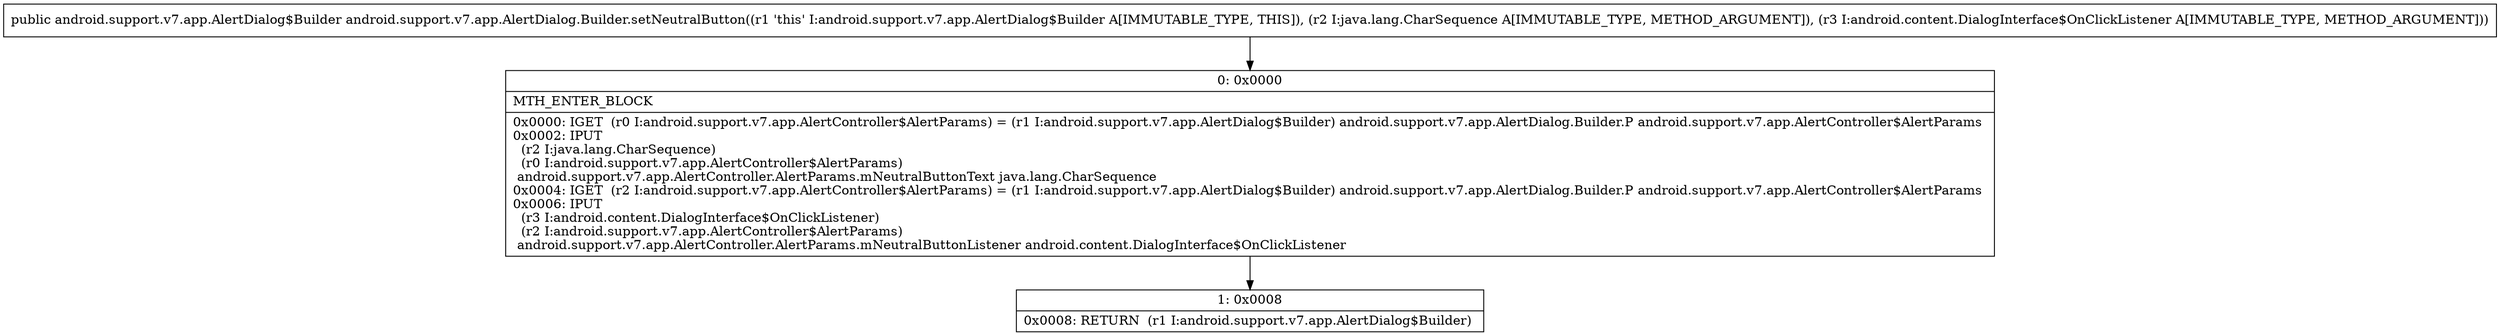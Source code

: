 digraph "CFG forandroid.support.v7.app.AlertDialog.Builder.setNeutralButton(Ljava\/lang\/CharSequence;Landroid\/content\/DialogInterface$OnClickListener;)Landroid\/support\/v7\/app\/AlertDialog$Builder;" {
Node_0 [shape=record,label="{0\:\ 0x0000|MTH_ENTER_BLOCK\l|0x0000: IGET  (r0 I:android.support.v7.app.AlertController$AlertParams) = (r1 I:android.support.v7.app.AlertDialog$Builder) android.support.v7.app.AlertDialog.Builder.P android.support.v7.app.AlertController$AlertParams \l0x0002: IPUT  \l  (r2 I:java.lang.CharSequence)\l  (r0 I:android.support.v7.app.AlertController$AlertParams)\l android.support.v7.app.AlertController.AlertParams.mNeutralButtonText java.lang.CharSequence \l0x0004: IGET  (r2 I:android.support.v7.app.AlertController$AlertParams) = (r1 I:android.support.v7.app.AlertDialog$Builder) android.support.v7.app.AlertDialog.Builder.P android.support.v7.app.AlertController$AlertParams \l0x0006: IPUT  \l  (r3 I:android.content.DialogInterface$OnClickListener)\l  (r2 I:android.support.v7.app.AlertController$AlertParams)\l android.support.v7.app.AlertController.AlertParams.mNeutralButtonListener android.content.DialogInterface$OnClickListener \l}"];
Node_1 [shape=record,label="{1\:\ 0x0008|0x0008: RETURN  (r1 I:android.support.v7.app.AlertDialog$Builder) \l}"];
MethodNode[shape=record,label="{public android.support.v7.app.AlertDialog$Builder android.support.v7.app.AlertDialog.Builder.setNeutralButton((r1 'this' I:android.support.v7.app.AlertDialog$Builder A[IMMUTABLE_TYPE, THIS]), (r2 I:java.lang.CharSequence A[IMMUTABLE_TYPE, METHOD_ARGUMENT]), (r3 I:android.content.DialogInterface$OnClickListener A[IMMUTABLE_TYPE, METHOD_ARGUMENT])) }"];
MethodNode -> Node_0;
Node_0 -> Node_1;
}

